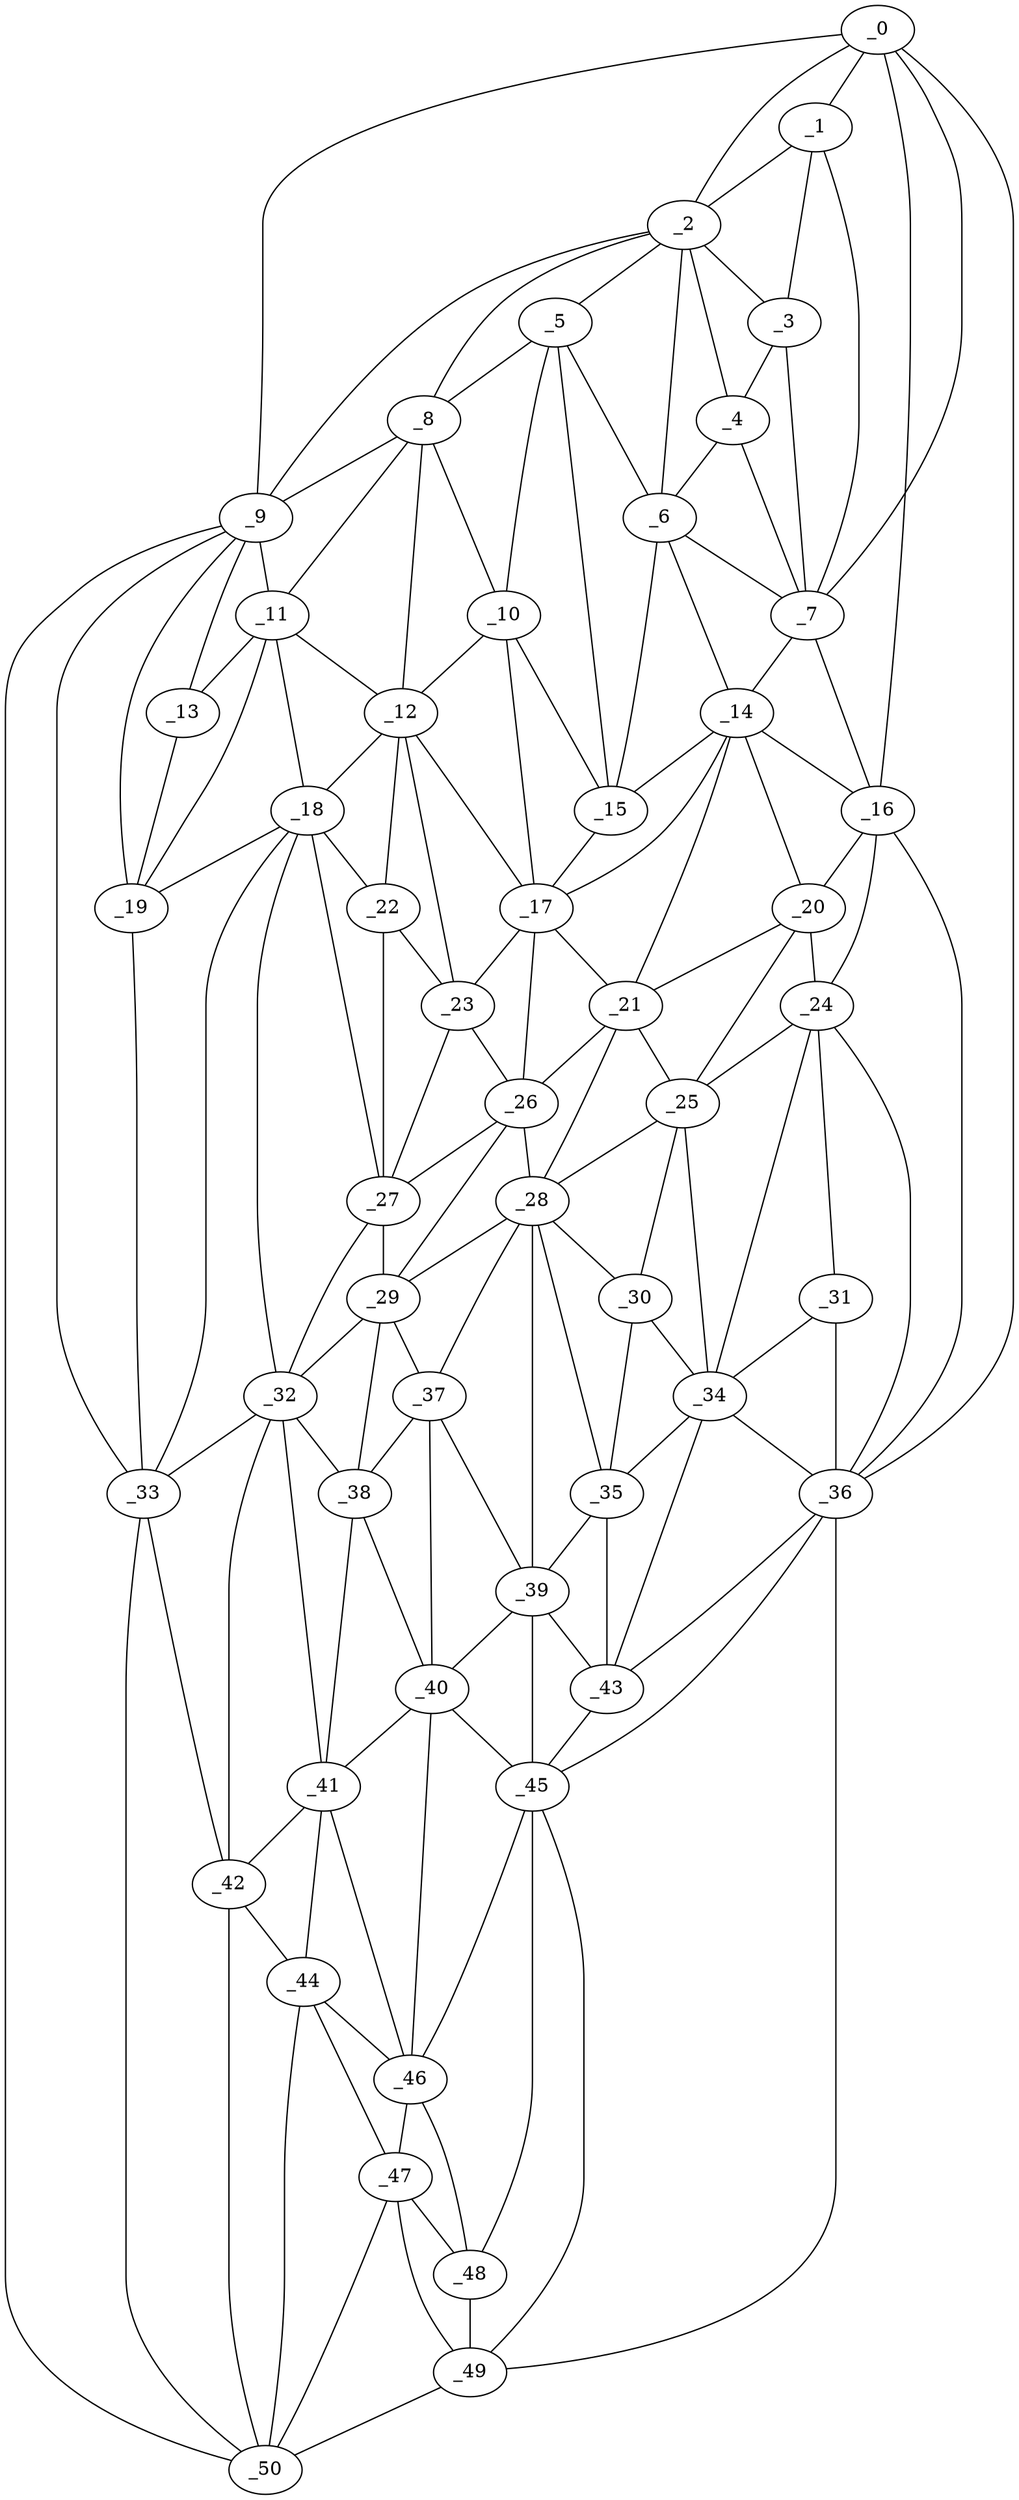 graph "obj1__255.gxl" {
	_0	 [x=5,
		y=34];
	_1	 [x=23,
		y=38];
	_0 -- _1	 [valence=1];
	_2	 [x=23,
		y=57];
	_0 -- _2	 [valence=1];
	_7	 [x=37,
		y=37];
	_0 -- _7	 [valence=2];
	_9	 [x=40,
		y=103];
	_0 -- _9	 [valence=1];
	_16	 [x=52,
		y=32];
	_0 -- _16	 [valence=1];
	_36	 [x=82,
		y=25];
	_0 -- _36	 [valence=1];
	_1 -- _2	 [valence=2];
	_3	 [x=27,
		y=44];
	_1 -- _3	 [valence=1];
	_1 -- _7	 [valence=2];
	_2 -- _3	 [valence=1];
	_4	 [x=30,
		y=49];
	_2 -- _4	 [valence=2];
	_5	 [x=34,
		y=62];
	_2 -- _5	 [valence=1];
	_6	 [x=36,
		y=54];
	_2 -- _6	 [valence=1];
	_8	 [x=40,
		y=76];
	_2 -- _8	 [valence=2];
	_2 -- _9	 [valence=2];
	_3 -- _4	 [valence=2];
	_3 -- _7	 [valence=2];
	_4 -- _6	 [valence=2];
	_4 -- _7	 [valence=2];
	_5 -- _6	 [valence=2];
	_5 -- _8	 [valence=2];
	_10	 [x=43,
		y=67];
	_5 -- _10	 [valence=2];
	_15	 [x=48,
		y=57];
	_5 -- _15	 [valence=2];
	_6 -- _7	 [valence=2];
	_14	 [x=48,
		y=50];
	_6 -- _14	 [valence=2];
	_6 -- _15	 [valence=1];
	_7 -- _14	 [valence=1];
	_7 -- _16	 [valence=2];
	_8 -- _9	 [valence=1];
	_8 -- _10	 [valence=1];
	_11	 [x=46,
		y=85];
	_8 -- _11	 [valence=2];
	_12	 [x=47,
		y=72];
	_8 -- _12	 [valence=2];
	_9 -- _11	 [valence=1];
	_13	 [x=47,
		y=99];
	_9 -- _13	 [valence=1];
	_19	 [x=56,
		y=96];
	_9 -- _19	 [valence=2];
	_33	 [x=75,
		y=95];
	_9 -- _33	 [valence=1];
	_50	 [x=126,
		y=92];
	_9 -- _50	 [valence=1];
	_10 -- _12	 [valence=1];
	_10 -- _15	 [valence=1];
	_17	 [x=53,
		y=57];
	_10 -- _17	 [valence=2];
	_11 -- _12	 [valence=2];
	_11 -- _13	 [valence=2];
	_18	 [x=56,
		y=84];
	_11 -- _18	 [valence=1];
	_11 -- _19	 [valence=2];
	_12 -- _17	 [valence=2];
	_12 -- _18	 [valence=2];
	_22	 [x=58,
		y=70];
	_12 -- _22	 [valence=2];
	_23	 [x=59,
		y=65];
	_12 -- _23	 [valence=2];
	_13 -- _19	 [valence=2];
	_14 -- _15	 [valence=2];
	_14 -- _16	 [valence=2];
	_14 -- _17	 [valence=2];
	_20	 [x=58,
		y=40];
	_14 -- _20	 [valence=2];
	_21	 [x=58,
		y=50];
	_14 -- _21	 [valence=2];
	_15 -- _17	 [valence=1];
	_16 -- _20	 [valence=2];
	_24	 [x=62,
		y=31];
	_16 -- _24	 [valence=1];
	_16 -- _36	 [valence=2];
	_17 -- _21	 [valence=2];
	_17 -- _23	 [valence=2];
	_26	 [x=66,
		y=59];
	_17 -- _26	 [valence=2];
	_18 -- _19	 [valence=2];
	_18 -- _22	 [valence=1];
	_27	 [x=66,
		y=68];
	_18 -- _27	 [valence=2];
	_32	 [x=75,
		y=81];
	_18 -- _32	 [valence=2];
	_18 -- _33	 [valence=1];
	_19 -- _33	 [valence=1];
	_20 -- _21	 [valence=2];
	_20 -- _24	 [valence=2];
	_25	 [x=65,
		y=40];
	_20 -- _25	 [valence=1];
	_21 -- _25	 [valence=2];
	_21 -- _26	 [valence=2];
	_28	 [x=72,
		y=50];
	_21 -- _28	 [valence=2];
	_22 -- _23	 [valence=1];
	_22 -- _27	 [valence=2];
	_23 -- _26	 [valence=2];
	_23 -- _27	 [valence=2];
	_24 -- _25	 [valence=2];
	_31	 [x=75,
		y=29];
	_24 -- _31	 [valence=1];
	_34	 [x=76,
		y=35];
	_24 -- _34	 [valence=2];
	_24 -- _36	 [valence=2];
	_25 -- _28	 [valence=2];
	_30	 [x=73,
		y=40];
	_25 -- _30	 [valence=2];
	_25 -- _34	 [valence=1];
	_26 -- _27	 [valence=2];
	_26 -- _28	 [valence=2];
	_29	 [x=72,
		y=66];
	_26 -- _29	 [valence=2];
	_27 -- _29	 [valence=2];
	_27 -- _32	 [valence=2];
	_28 -- _29	 [valence=2];
	_28 -- _30	 [valence=2];
	_35	 [x=79,
		y=42];
	_28 -- _35	 [valence=2];
	_37	 [x=82,
		y=61];
	_28 -- _37	 [valence=2];
	_39	 [x=87,
		y=49];
	_28 -- _39	 [valence=2];
	_29 -- _32	 [valence=2];
	_29 -- _37	 [valence=2];
	_38	 [x=83,
		y=67];
	_29 -- _38	 [valence=2];
	_30 -- _34	 [valence=2];
	_30 -- _35	 [valence=2];
	_31 -- _34	 [valence=2];
	_31 -- _36	 [valence=2];
	_32 -- _33	 [valence=2];
	_32 -- _38	 [valence=2];
	_41	 [x=88,
		y=80];
	_32 -- _41	 [valence=2];
	_42	 [x=89,
		y=89];
	_32 -- _42	 [valence=1];
	_33 -- _42	 [valence=2];
	_33 -- _50	 [valence=1];
	_34 -- _35	 [valence=2];
	_34 -- _36	 [valence=2];
	_43	 [x=90,
		y=36];
	_34 -- _43	 [valence=2];
	_35 -- _39	 [valence=1];
	_35 -- _43	 [valence=2];
	_36 -- _43	 [valence=1];
	_45	 [x=99,
		y=45];
	_36 -- _45	 [valence=2];
	_49	 [x=126,
		y=71];
	_36 -- _49	 [valence=1];
	_37 -- _38	 [valence=2];
	_37 -- _39	 [valence=1];
	_40	 [x=88,
		y=68];
	_37 -- _40	 [valence=2];
	_38 -- _40	 [valence=2];
	_38 -- _41	 [valence=1];
	_39 -- _40	 [valence=1];
	_39 -- _43	 [valence=2];
	_39 -- _45	 [valence=1];
	_40 -- _41	 [valence=2];
	_40 -- _45	 [valence=2];
	_46	 [x=100,
		y=71];
	_40 -- _46	 [valence=1];
	_41 -- _42	 [valence=2];
	_44	 [x=98,
		y=82];
	_41 -- _44	 [valence=2];
	_41 -- _46	 [valence=1];
	_42 -- _44	 [valence=2];
	_42 -- _50	 [valence=2];
	_43 -- _45	 [valence=2];
	_44 -- _46	 [valence=2];
	_47	 [x=108,
		y=80];
	_44 -- _47	 [valence=1];
	_44 -- _50	 [valence=2];
	_45 -- _46	 [valence=1];
	_48	 [x=110,
		y=70];
	_45 -- _48	 [valence=2];
	_45 -- _49	 [valence=1];
	_46 -- _47	 [valence=1];
	_46 -- _48	 [valence=2];
	_47 -- _48	 [valence=2];
	_47 -- _49	 [valence=1];
	_47 -- _50	 [valence=2];
	_48 -- _49	 [valence=2];
	_49 -- _50	 [valence=1];
}
